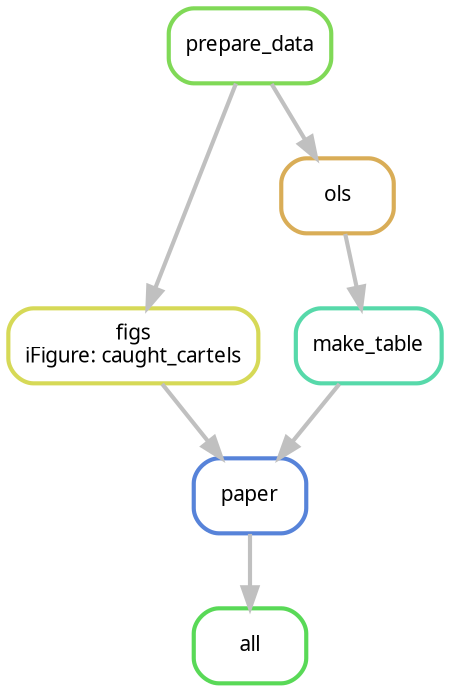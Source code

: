 digraph snakemake_dag {
    graph[bgcolor=white, margin=0];
    node[shape=box, style=rounded, fontname=sans,                 fontsize=10, penwidth=2];
    edge[penwidth=2, color=grey];
	0[label = "all", color = "0.33 0.6 0.85", style="rounded"];
	1[label = "paper", color = "0.61 0.6 0.85", style="rounded"];
	2[label = "figs\niFigure: caught_cartels", color = "0.17 0.6 0.85", style="rounded"];
	3[label = "prepare_data", color = "0.28 0.6 0.85", style="rounded"];
	4[label = "make_table", color = "0.44 0.6 0.85", style="rounded"];
	5[label = "ols", color = "0.11 0.6 0.85", style="rounded"];
	1 -> 0
	2 -> 1
	4 -> 1
	3 -> 2
	5 -> 4
	3 -> 5
}            
